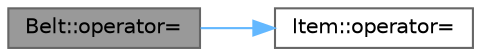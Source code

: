 digraph "Belt::operator="
{
 // LATEX_PDF_SIZE
  bgcolor="transparent";
  edge [fontname=Helvetica,fontsize=10,labelfontname=Helvetica,labelfontsize=10];
  node [fontname=Helvetica,fontsize=10,shape=box,height=0.2,width=0.4];
  rankdir="LR";
  Node1 [id="Node000001",label="Belt::operator=",height=0.2,width=0.4,color="gray40", fillcolor="grey60", style="filled", fontcolor="black",tooltip="Assignment Operator for the Belt object."];
  Node1 -> Node2 [id="edge2_Node000001_Node000002",color="steelblue1",style="solid",tooltip=" "];
  Node2 [id="Node000002",label="Item::operator=",height=0.2,width=0.4,color="grey40", fillcolor="white", style="filled",URL="$class_item.html#abb787be2e7a475b2dd0b4232690b7e2e",tooltip="Construct a new Item:: Item object with a given name, type, enchantment type and level."];
}
